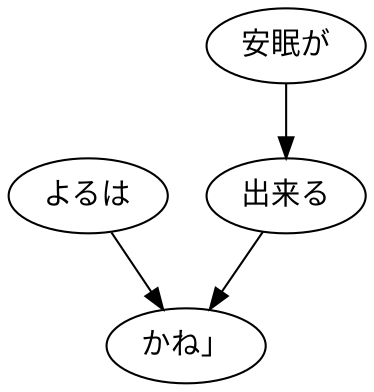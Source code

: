 digraph graph5296 {
	node0 [label="よるは"];
	node1 [label="安眠が"];
	node2 [label="出来る"];
	node3 [label="かね」"];
	node0 -> node3;
	node1 -> node2;
	node2 -> node3;
}
